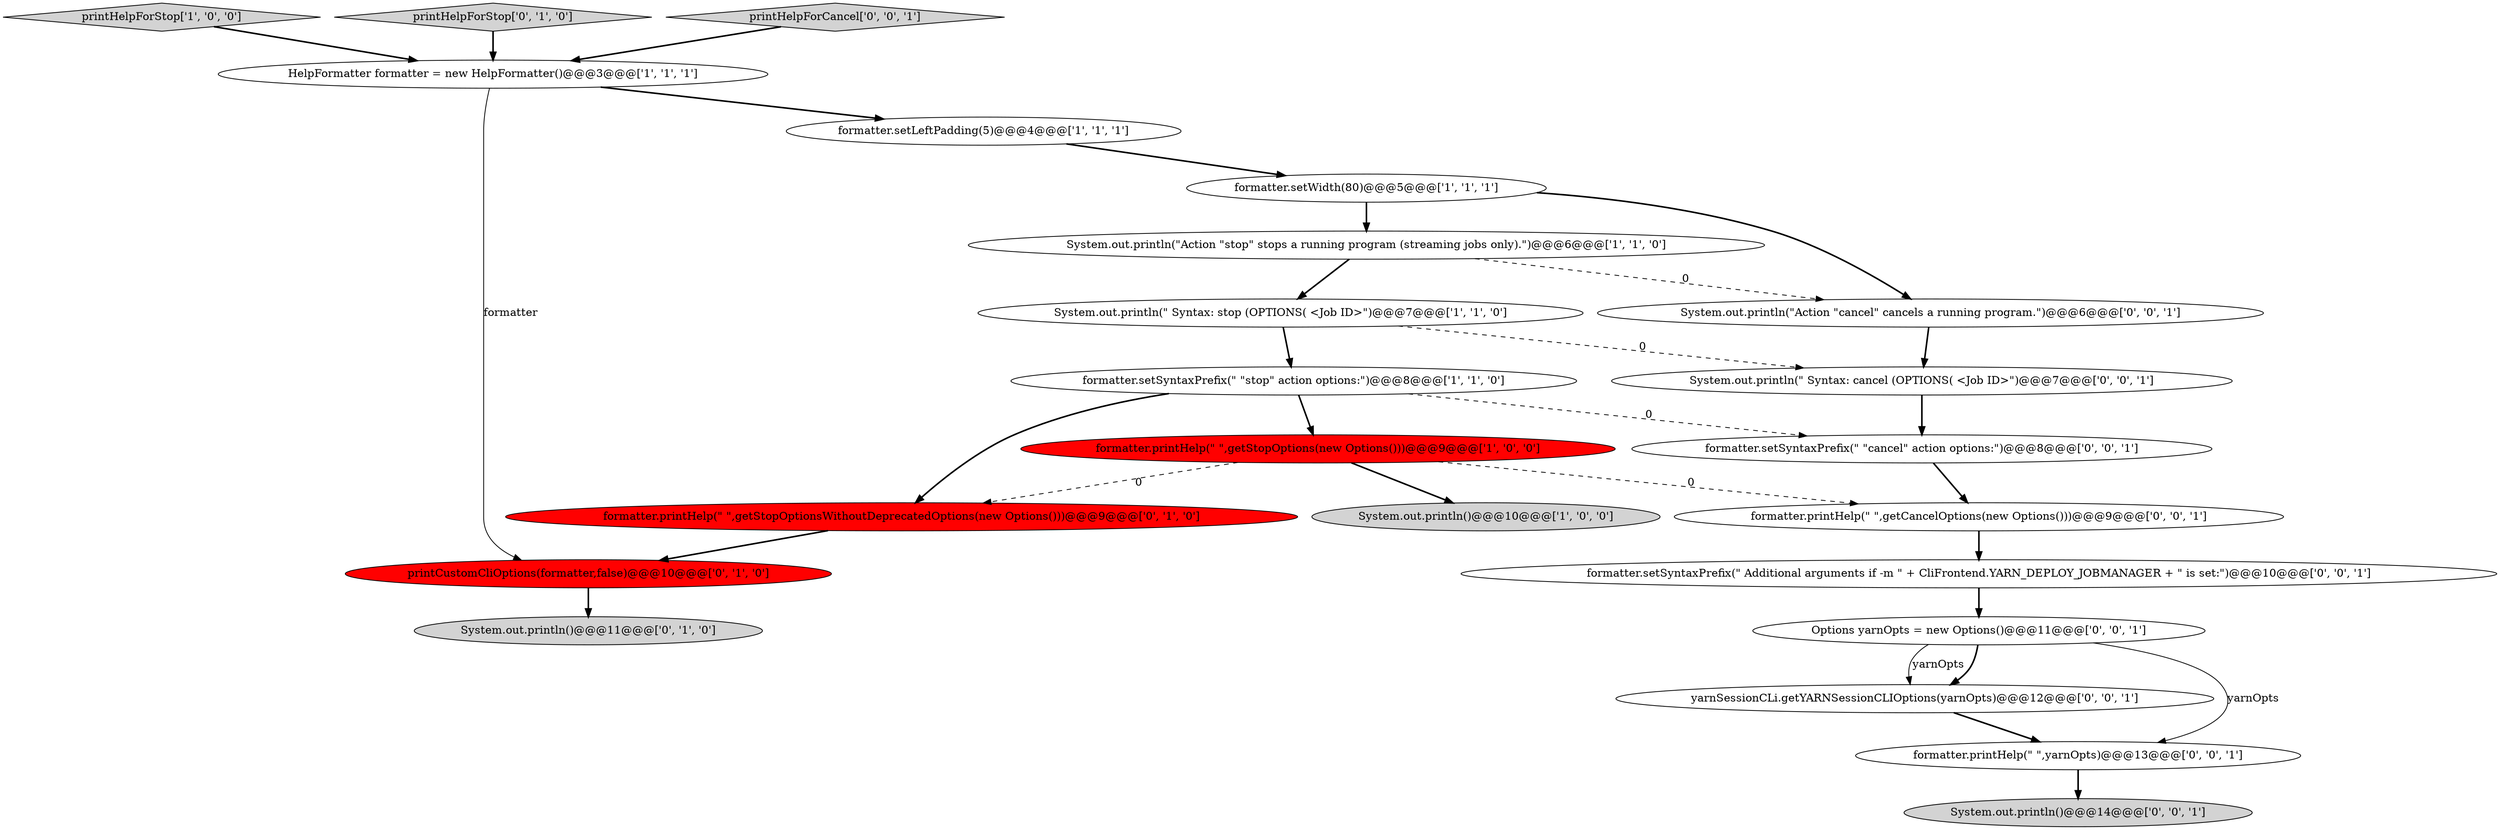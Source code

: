 digraph {
2 [style = filled, label = "System.out.println(\"Action \"stop\" stops a running program (streaming jobs only).\")@@@6@@@['1', '1', '0']", fillcolor = white, shape = ellipse image = "AAA0AAABBB1BBB"];
20 [style = filled, label = "formatter.setSyntaxPrefix(\" Additional arguments if -m \" + CliFrontend.YARN_DEPLOY_JOBMANAGER + \" is set:\")@@@10@@@['0', '0', '1']", fillcolor = white, shape = ellipse image = "AAA0AAABBB3BBB"];
4 [style = filled, label = "printHelpForStop['1', '0', '0']", fillcolor = lightgray, shape = diamond image = "AAA0AAABBB1BBB"];
11 [style = filled, label = "printCustomCliOptions(formatter,false)@@@10@@@['0', '1', '0']", fillcolor = red, shape = ellipse image = "AAA1AAABBB2BBB"];
9 [style = filled, label = "formatter.printHelp(\" \",getStopOptionsWithoutDeprecatedOptions(new Options()))@@@9@@@['0', '1', '0']", fillcolor = red, shape = ellipse image = "AAA1AAABBB2BBB"];
10 [style = filled, label = "printHelpForStop['0', '1', '0']", fillcolor = lightgray, shape = diamond image = "AAA0AAABBB2BBB"];
8 [style = filled, label = "System.out.println()@@@10@@@['1', '0', '0']", fillcolor = lightgray, shape = ellipse image = "AAA0AAABBB1BBB"];
0 [style = filled, label = "formatter.setWidth(80)@@@5@@@['1', '1', '1']", fillcolor = white, shape = ellipse image = "AAA0AAABBB1BBB"];
17 [style = filled, label = "formatter.printHelp(\" \",getCancelOptions(new Options()))@@@9@@@['0', '0', '1']", fillcolor = white, shape = ellipse image = "AAA0AAABBB3BBB"];
5 [style = filled, label = "formatter.setSyntaxPrefix(\" \"stop\" action options:\")@@@8@@@['1', '1', '0']", fillcolor = white, shape = ellipse image = "AAA0AAABBB1BBB"];
18 [style = filled, label = "yarnSessionCLi.getYARNSessionCLIOptions(yarnOpts)@@@12@@@['0', '0', '1']", fillcolor = white, shape = ellipse image = "AAA0AAABBB3BBB"];
21 [style = filled, label = "System.out.println()@@@14@@@['0', '0', '1']", fillcolor = lightgray, shape = ellipse image = "AAA0AAABBB3BBB"];
15 [style = filled, label = "System.out.println(\"Action \"cancel\" cancels a running program.\")@@@6@@@['0', '0', '1']", fillcolor = white, shape = ellipse image = "AAA0AAABBB3BBB"];
14 [style = filled, label = "formatter.printHelp(\" \",yarnOpts)@@@13@@@['0', '0', '1']", fillcolor = white, shape = ellipse image = "AAA0AAABBB3BBB"];
1 [style = filled, label = "formatter.printHelp(\" \",getStopOptions(new Options()))@@@9@@@['1', '0', '0']", fillcolor = red, shape = ellipse image = "AAA1AAABBB1BBB"];
13 [style = filled, label = "formatter.setSyntaxPrefix(\" \"cancel\" action options:\")@@@8@@@['0', '0', '1']", fillcolor = white, shape = ellipse image = "AAA0AAABBB3BBB"];
3 [style = filled, label = "formatter.setLeftPadding(5)@@@4@@@['1', '1', '1']", fillcolor = white, shape = ellipse image = "AAA0AAABBB1BBB"];
6 [style = filled, label = "System.out.println(\" Syntax: stop (OPTIONS( <Job ID>\")@@@7@@@['1', '1', '0']", fillcolor = white, shape = ellipse image = "AAA0AAABBB1BBB"];
22 [style = filled, label = "printHelpForCancel['0', '0', '1']", fillcolor = lightgray, shape = diamond image = "AAA0AAABBB3BBB"];
19 [style = filled, label = "Options yarnOpts = new Options()@@@11@@@['0', '0', '1']", fillcolor = white, shape = ellipse image = "AAA0AAABBB3BBB"];
7 [style = filled, label = "HelpFormatter formatter = new HelpFormatter()@@@3@@@['1', '1', '1']", fillcolor = white, shape = ellipse image = "AAA0AAABBB1BBB"];
16 [style = filled, label = "System.out.println(\" Syntax: cancel (OPTIONS( <Job ID>\")@@@7@@@['0', '0', '1']", fillcolor = white, shape = ellipse image = "AAA0AAABBB3BBB"];
12 [style = filled, label = "System.out.println()@@@11@@@['0', '1', '0']", fillcolor = lightgray, shape = ellipse image = "AAA0AAABBB2BBB"];
5->13 [style = dashed, label="0"];
16->13 [style = bold, label=""];
19->18 [style = bold, label=""];
1->8 [style = bold, label=""];
9->11 [style = bold, label=""];
5->9 [style = bold, label=""];
19->14 [style = solid, label="yarnOpts"];
2->6 [style = bold, label=""];
0->2 [style = bold, label=""];
1->9 [style = dashed, label="0"];
11->12 [style = bold, label=""];
19->18 [style = solid, label="yarnOpts"];
15->16 [style = bold, label=""];
10->7 [style = bold, label=""];
22->7 [style = bold, label=""];
0->15 [style = bold, label=""];
4->7 [style = bold, label=""];
7->3 [style = bold, label=""];
3->0 [style = bold, label=""];
2->15 [style = dashed, label="0"];
5->1 [style = bold, label=""];
6->5 [style = bold, label=""];
13->17 [style = bold, label=""];
7->11 [style = solid, label="formatter"];
6->16 [style = dashed, label="0"];
1->17 [style = dashed, label="0"];
20->19 [style = bold, label=""];
18->14 [style = bold, label=""];
14->21 [style = bold, label=""];
17->20 [style = bold, label=""];
}
